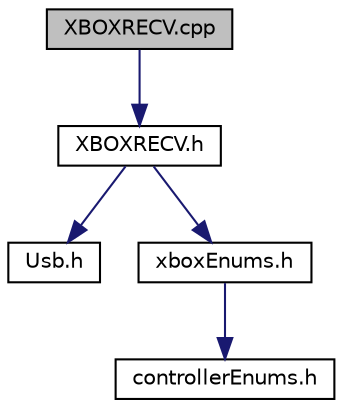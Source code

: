 digraph "XBOXRECV.cpp"
{
  edge [fontname="Helvetica",fontsize="10",labelfontname="Helvetica",labelfontsize="10"];
  node [fontname="Helvetica",fontsize="10",shape=record];
  Node1 [label="XBOXRECV.cpp",height=0.2,width=0.4,color="black", fillcolor="grey75", style="filled" fontcolor="black"];
  Node1 -> Node2 [color="midnightblue",fontsize="10",style="solid",fontname="Helvetica"];
  Node2 [label="XBOXRECV.h",height=0.2,width=0.4,color="black", fillcolor="white", style="filled",URL="$_x_b_o_x_r_e_c_v_8h.html"];
  Node2 -> Node3 [color="midnightblue",fontsize="10",style="solid",fontname="Helvetica"];
  Node3 [label="Usb.h",height=0.2,width=0.4,color="black", fillcolor="white", style="filled",URL="$_usb_8h.html"];
  Node2 -> Node4 [color="midnightblue",fontsize="10",style="solid",fontname="Helvetica"];
  Node4 [label="xboxEnums.h",height=0.2,width=0.4,color="black", fillcolor="white", style="filled",URL="$xbox_enums_8h.html"];
  Node4 -> Node5 [color="midnightblue",fontsize="10",style="solid",fontname="Helvetica"];
  Node5 [label="controllerEnums.h",height=0.2,width=0.4,color="black", fillcolor="white", style="filled",URL="$controller_enums_8h.html"];
}

